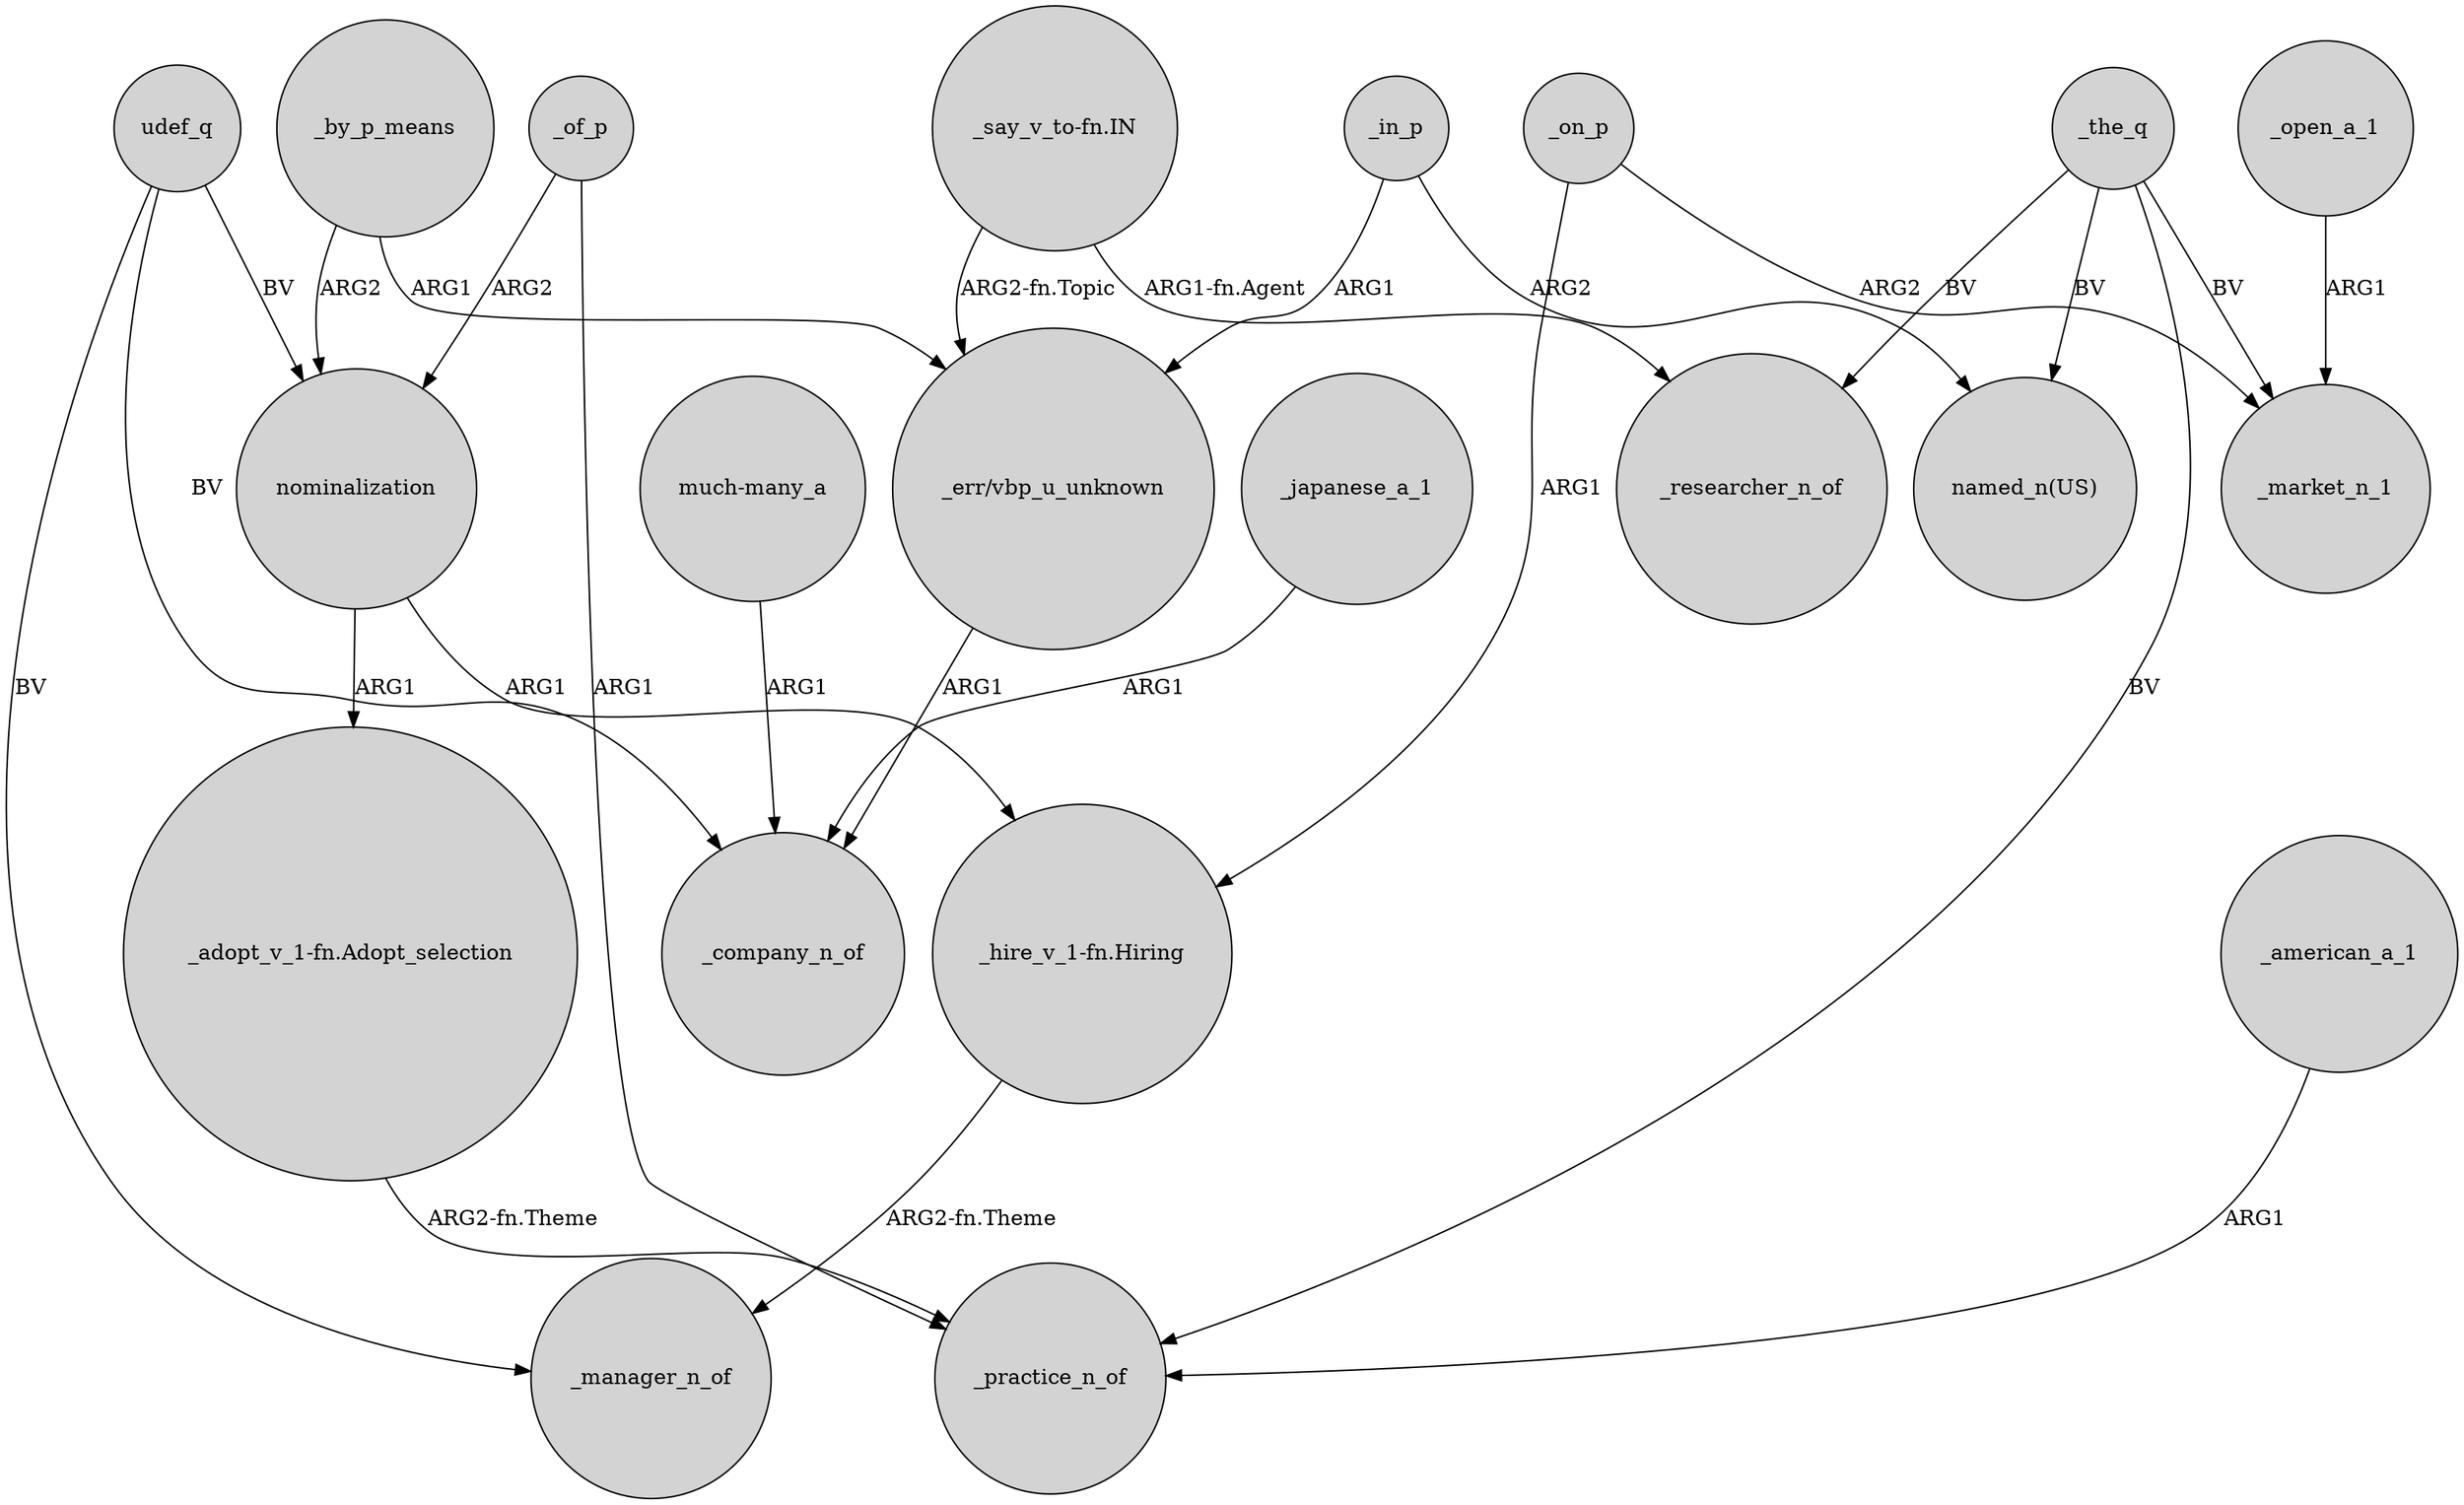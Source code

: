digraph {
	node [shape=circle style=filled]
	_by_p_means -> nominalization [label=ARG2]
	_the_q -> _researcher_n_of [label=BV]
	"_hire_v_1-fn.Hiring" -> _manager_n_of [label="ARG2-fn.Theme"]
	_on_p -> "_hire_v_1-fn.Hiring" [label=ARG1]
	_on_p -> _market_n_1 [label=ARG2]
	"_say_v_to-fn.IN" -> _researcher_n_of [label="ARG1-fn.Agent"]
	_in_p -> "named_n(US)" [label=ARG2]
	nominalization -> "_adopt_v_1-fn.Adopt_selection" [label=ARG1]
	_the_q -> "named_n(US)" [label=BV]
	_in_p -> "_err/vbp_u_unknown" [label=ARG1]
	"much-many_a" -> _company_n_of [label=ARG1]
	_japanese_a_1 -> _company_n_of [label=ARG1]
	"_err/vbp_u_unknown" -> _company_n_of [label=ARG1]
	_open_a_1 -> _market_n_1 [label=ARG1]
	"_adopt_v_1-fn.Adopt_selection" -> _practice_n_of [label="ARG2-fn.Theme"]
	nominalization -> "_hire_v_1-fn.Hiring" [label=ARG1]
	_of_p -> nominalization [label=ARG2]
	_by_p_means -> "_err/vbp_u_unknown" [label=ARG1]
	_the_q -> _practice_n_of [label=BV]
	udef_q -> nominalization [label=BV]
	_american_a_1 -> _practice_n_of [label=ARG1]
	udef_q -> _manager_n_of [label=BV]
	udef_q -> _company_n_of [label=BV]
	_the_q -> _market_n_1 [label=BV]
	"_say_v_to-fn.IN" -> "_err/vbp_u_unknown" [label="ARG2-fn.Topic"]
	_of_p -> _practice_n_of [label=ARG1]
}
